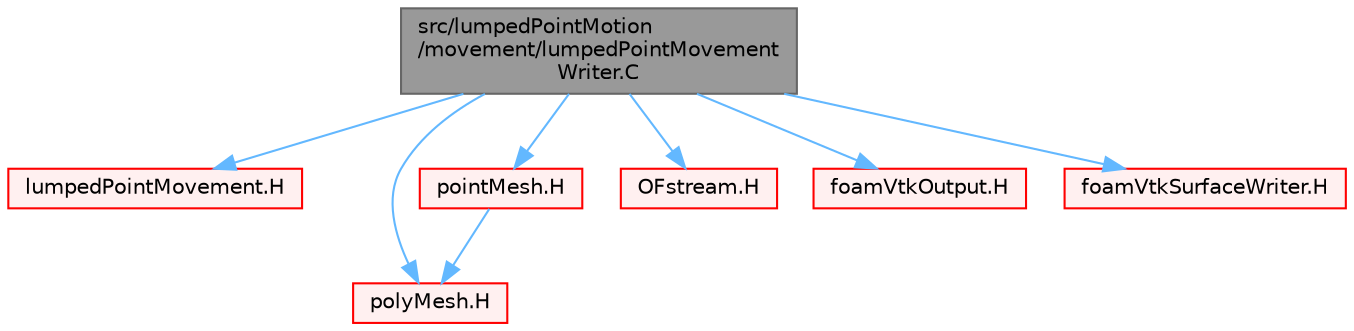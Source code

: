 digraph "src/lumpedPointMotion/movement/lumpedPointMovementWriter.C"
{
 // LATEX_PDF_SIZE
  bgcolor="transparent";
  edge [fontname=Helvetica,fontsize=10,labelfontname=Helvetica,labelfontsize=10];
  node [fontname=Helvetica,fontsize=10,shape=box,height=0.2,width=0.4];
  Node1 [id="Node000001",label="src/lumpedPointMotion\l/movement/lumpedPointMovement\lWriter.C",height=0.2,width=0.4,color="gray40", fillcolor="grey60", style="filled", fontcolor="black",tooltip=" "];
  Node1 -> Node2 [id="edge1_Node000001_Node000002",color="steelblue1",style="solid",tooltip=" "];
  Node2 [id="Node000002",label="lumpedPointMovement.H",height=0.2,width=0.4,color="red", fillcolor="#FFF0F0", style="filled",URL="$lumpedPointMovement_8H.html",tooltip=" "];
  Node1 -> Node321 [id="edge2_Node000001_Node000321",color="steelblue1",style="solid",tooltip=" "];
  Node321 [id="Node000321",label="polyMesh.H",height=0.2,width=0.4,color="red", fillcolor="#FFF0F0", style="filled",URL="$polyMesh_8H.html",tooltip=" "];
  Node1 -> Node363 [id="edge3_Node000001_Node000363",color="steelblue1",style="solid",tooltip=" "];
  Node363 [id="Node000363",label="pointMesh.H",height=0.2,width=0.4,color="red", fillcolor="#FFF0F0", style="filled",URL="$pointMesh_8H.html",tooltip=" "];
  Node363 -> Node321 [id="edge4_Node000363_Node000321",color="steelblue1",style="solid",tooltip=" "];
  Node1 -> Node368 [id="edge5_Node000001_Node000368",color="steelblue1",style="solid",tooltip=" "];
  Node368 [id="Node000368",label="OFstream.H",height=0.2,width=0.4,color="red", fillcolor="#FFF0F0", style="filled",URL="$OFstream_8H.html",tooltip=" "];
  Node1 -> Node371 [id="edge6_Node000001_Node000371",color="steelblue1",style="solid",tooltip=" "];
  Node371 [id="Node000371",label="foamVtkOutput.H",height=0.2,width=0.4,color="red", fillcolor="#FFF0F0", style="filled",URL="$foamVtkOutput_8H.html",tooltip=" "];
  Node1 -> Node377 [id="edge7_Node000001_Node000377",color="steelblue1",style="solid",tooltip=" "];
  Node377 [id="Node000377",label="foamVtkSurfaceWriter.H",height=0.2,width=0.4,color="red", fillcolor="#FFF0F0", style="filled",URL="$foamVtkSurfaceWriter_8H.html",tooltip=" "];
}

